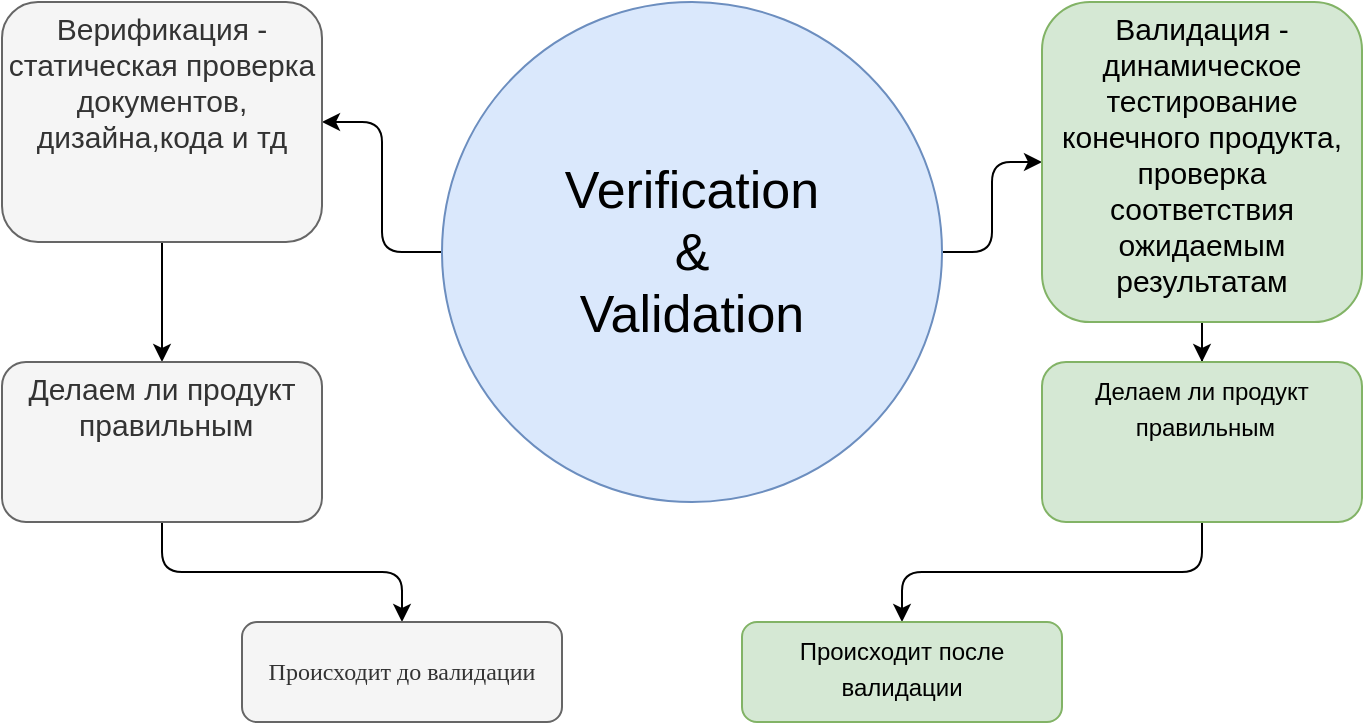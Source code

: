 <mxfile version="20.2.3" type="github">
  <diagram id="jI0t9Jj1su2kJrvnwUk2" name="Page-1">
    <mxGraphModel dx="833" dy="471" grid="1" gridSize="10" guides="1" tooltips="1" connect="1" arrows="1" fold="1" page="1" pageScale="1" pageWidth="850" pageHeight="1100" math="0" shadow="0">
      <root>
        <mxCell id="0" />
        <mxCell id="1" parent="0" />
        <mxCell id="X1-dY9an8zhpWoKtoHzg-18" style="edgeStyle=orthogonalEdgeStyle;rounded=1;orthogonalLoop=1;jettySize=auto;html=1;entryX=1;entryY=0.5;entryDx=0;entryDy=0;fontFamily=Tahoma;fontSize=12;" parent="1" source="X1-dY9an8zhpWoKtoHzg-1" target="X1-dY9an8zhpWoKtoHzg-10" edge="1">
          <mxGeometry relative="1" as="geometry" />
        </mxCell>
        <mxCell id="X1-dY9an8zhpWoKtoHzg-19" style="edgeStyle=orthogonalEdgeStyle;rounded=1;orthogonalLoop=1;jettySize=auto;html=1;exitX=1;exitY=0.5;exitDx=0;exitDy=0;entryX=0;entryY=0.5;entryDx=0;entryDy=0;fontFamily=Tahoma;fontSize=12;" parent="1" source="X1-dY9an8zhpWoKtoHzg-1" target="X1-dY9an8zhpWoKtoHzg-2" edge="1">
          <mxGeometry relative="1" as="geometry" />
        </mxCell>
        <mxCell id="X1-dY9an8zhpWoKtoHzg-1" value="&lt;font style=&quot;font-size: 26px;&quot;&gt;Verification&lt;br&gt;&amp;amp;&lt;br&gt;Validation&lt;/font&gt;" style="ellipse;whiteSpace=wrap;html=1;aspect=fixed;fillColor=#dae8fc;strokeColor=#6c8ebf;" parent="1" vertex="1">
          <mxGeometry x="300" y="40" width="250" height="250" as="geometry" />
        </mxCell>
        <mxCell id="X1-dY9an8zhpWoKtoHzg-8" value="" style="edgeStyle=orthogonalEdgeStyle;rounded=0;orthogonalLoop=1;jettySize=auto;html=1;fontFamily=Tahoma;fontSize=12;" parent="1" source="X1-dY9an8zhpWoKtoHzg-2" target="X1-dY9an8zhpWoKtoHzg-3" edge="1">
          <mxGeometry relative="1" as="geometry" />
        </mxCell>
        <mxCell id="X1-dY9an8zhpWoKtoHzg-2" value="&lt;font style=&quot;font-size: 15px;&quot;&gt;Валидация - динамическое тестирование конечного продукта, проверка соответствия ожидаемым результатам&lt;/font&gt;" style="rounded=1;fontSize=15;fontFamily=Helvetica;horizontal=1;verticalAlign=top;spacing=0;whiteSpace=wrap;html=1;fillColor=#d5e8d4;strokeColor=#82b366;spacingLeft=3;spacingRight=3;" parent="1" vertex="1">
          <mxGeometry x="600" y="40" width="160" height="160" as="geometry" />
        </mxCell>
        <mxCell id="X1-dY9an8zhpWoKtoHzg-7" value="" style="edgeStyle=orthogonalEdgeStyle;rounded=1;orthogonalLoop=1;jettySize=auto;html=1;fontFamily=Tahoma;fontSize=12;" parent="1" source="X1-dY9an8zhpWoKtoHzg-3" target="X1-dY9an8zhpWoKtoHzg-4" edge="1">
          <mxGeometry relative="1" as="geometry" />
        </mxCell>
        <mxCell id="X1-dY9an8zhpWoKtoHzg-3" value="&lt;font style=&quot;font-size: 12px;&quot;&gt;Делаем ли продукт&lt;br&gt;&amp;nbsp;правильным&lt;/font&gt;" style="rounded=1;fontSize=15;fontFamily=Helvetica;horizontal=1;verticalAlign=top;spacing=0;whiteSpace=wrap;html=1;fillColor=#d5e8d4;strokeColor=#82b366;spacingLeft=3;spacingRight=3;" parent="1" vertex="1">
          <mxGeometry x="600" y="220" width="160" height="80" as="geometry" />
        </mxCell>
        <mxCell id="X1-dY9an8zhpWoKtoHzg-4" value="&lt;span style=&quot;font-size: 12px;&quot;&gt;Происходит после валидации&lt;/span&gt;" style="rounded=1;fontSize=15;fontFamily=Helvetica;horizontal=1;verticalAlign=top;spacing=0;whiteSpace=wrap;html=1;fillColor=#d5e8d4;strokeColor=#82b366;spacingLeft=3;spacingRight=3;" parent="1" vertex="1">
          <mxGeometry x="450" y="350" width="160" height="50" as="geometry" />
        </mxCell>
        <mxCell id="X1-dY9an8zhpWoKtoHzg-9" value="" style="edgeStyle=orthogonalEdgeStyle;rounded=0;orthogonalLoop=1;jettySize=auto;html=1;fontFamily=Tahoma;fontSize=12;" parent="1" source="X1-dY9an8zhpWoKtoHzg-10" target="X1-dY9an8zhpWoKtoHzg-12" edge="1">
          <mxGeometry relative="1" as="geometry" />
        </mxCell>
        <mxCell id="X1-dY9an8zhpWoKtoHzg-10" value="&lt;font style=&quot;font-size: 15px;&quot;&gt;Верификация - статическая проверка документов, дизайна,кода и тд&lt;/font&gt;" style="rounded=1;fontSize=15;fontFamily=Helvetica;horizontal=1;verticalAlign=top;spacing=0;whiteSpace=wrap;html=1;fontStyle=0;fillColor=#f5f5f5;fontColor=#333333;strokeColor=#666666;spacingLeft=3;spacingRight=3;" parent="1" vertex="1">
          <mxGeometry x="80" y="40" width="160" height="120" as="geometry" />
        </mxCell>
        <mxCell id="X1-dY9an8zhpWoKtoHzg-11" value="" style="edgeStyle=orthogonalEdgeStyle;rounded=1;orthogonalLoop=1;jettySize=auto;html=1;fontFamily=Tahoma;fontSize=12;" parent="1" source="X1-dY9an8zhpWoKtoHzg-12" target="X1-dY9an8zhpWoKtoHzg-13" edge="1">
          <mxGeometry relative="1" as="geometry" />
        </mxCell>
        <mxCell id="X1-dY9an8zhpWoKtoHzg-12" value="&lt;font style=&quot;font-size: 15px;&quot;&gt;Делаем ли продукт&lt;br style=&quot;font-size: 15px;&quot;&gt;&amp;nbsp;правильным&lt;/font&gt;" style="rounded=1;fontSize=15;fontFamily=Helvetica;horizontal=1;verticalAlign=top;spacing=0;whiteSpace=wrap;html=1;fontStyle=0;fillColor=#f5f5f5;fontColor=#333333;strokeColor=#666666;" parent="1" vertex="1">
          <mxGeometry x="80" y="220" width="160" height="80" as="geometry" />
        </mxCell>
        <mxCell id="X1-dY9an8zhpWoKtoHzg-13" value="&lt;span style=&quot;font-size: 12px;&quot;&gt;Происходит до валидации&lt;/span&gt;" style="rounded=1;fontSize=26;fontFamily=Tahoma;horizontal=1;verticalAlign=top;spacing=0;whiteSpace=wrap;html=1;fontStyle=0;fillColor=#f5f5f5;fontColor=#333333;strokeColor=#666666;" parent="1" vertex="1">
          <mxGeometry x="200" y="350" width="160" height="50" as="geometry" />
        </mxCell>
      </root>
    </mxGraphModel>
  </diagram>
</mxfile>
